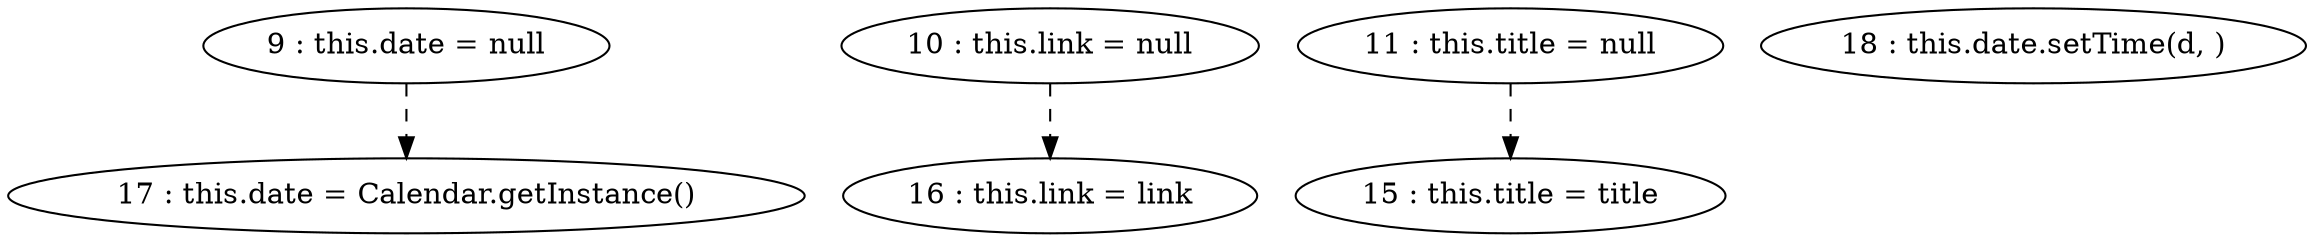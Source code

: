 digraph G {
"9 : this.date = null"
"9 : this.date = null" -> "17 : this.date = Calendar.getInstance()" [style=dashed]
"10 : this.link = null"
"10 : this.link = null" -> "16 : this.link = link" [style=dashed]
"11 : this.title = null"
"11 : this.title = null" -> "15 : this.title = title" [style=dashed]
"15 : this.title = title"
"16 : this.link = link"
"17 : this.date = Calendar.getInstance()"
"18 : this.date.setTime(d, )"
}